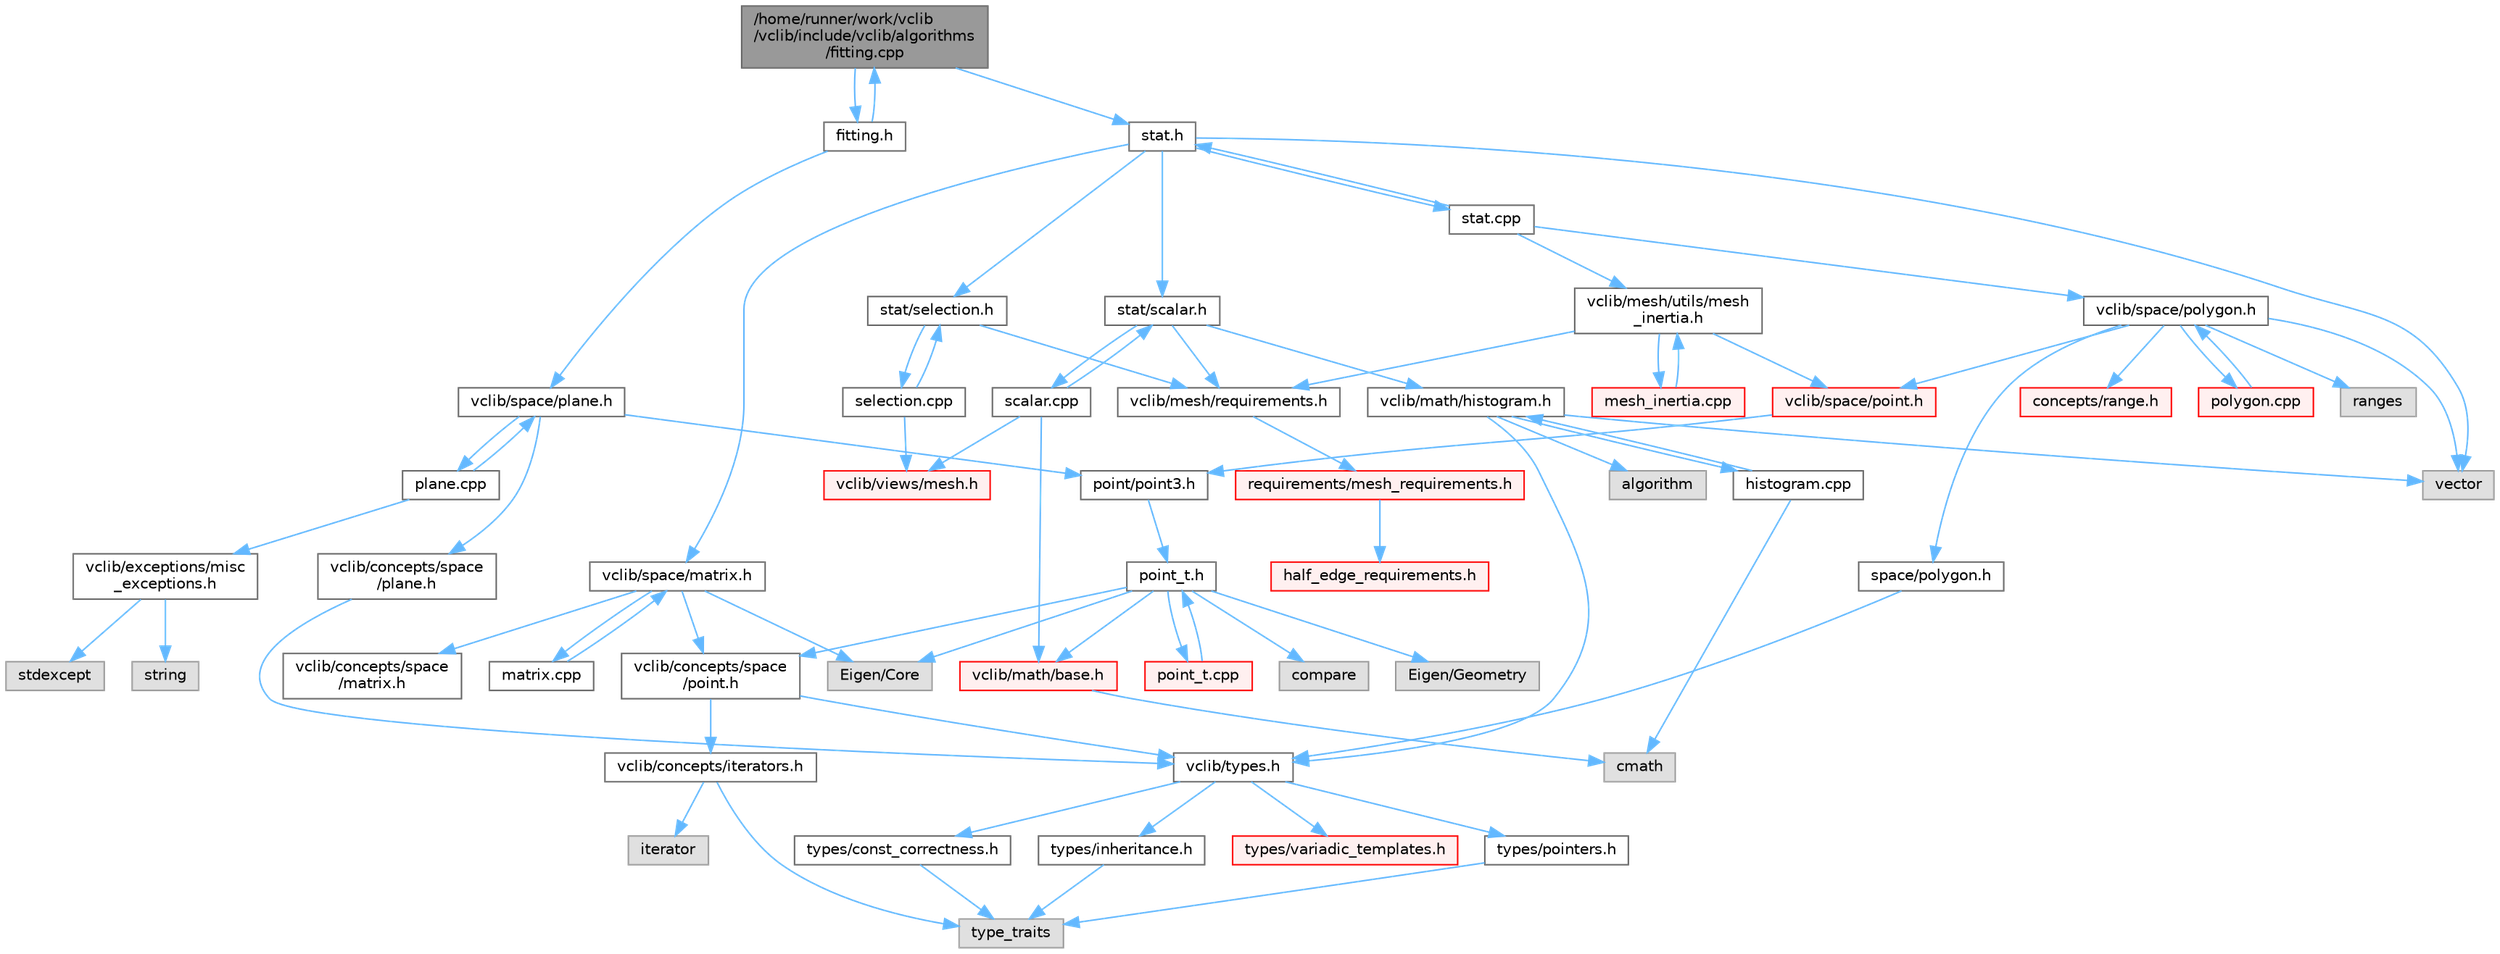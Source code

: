 digraph "/home/runner/work/vclib/vclib/include/vclib/algorithms/fitting.cpp"
{
 // LATEX_PDF_SIZE
  bgcolor="transparent";
  edge [fontname=Helvetica,fontsize=10,labelfontname=Helvetica,labelfontsize=10];
  node [fontname=Helvetica,fontsize=10,shape=box,height=0.2,width=0.4];
  Node1 [label="/home/runner/work/vclib\l/vclib/include/vclib/algorithms\l/fitting.cpp",height=0.2,width=0.4,color="gray40", fillcolor="grey60", style="filled", fontcolor="black",tooltip=" "];
  Node1 -> Node2 [color="steelblue1",style="solid"];
  Node2 [label="fitting.h",height=0.2,width=0.4,color="grey40", fillcolor="white", style="filled",URL="$fitting_8h.html",tooltip=" "];
  Node2 -> Node3 [color="steelblue1",style="solid"];
  Node3 [label="vclib/space/plane.h",height=0.2,width=0.4,color="grey40", fillcolor="white", style="filled",URL="$space_2plane_8h.html",tooltip=" "];
  Node3 -> Node4 [color="steelblue1",style="solid"];
  Node4 [label="vclib/concepts/space\l/plane.h",height=0.2,width=0.4,color="grey40", fillcolor="white", style="filled",URL="$concepts_2space_2plane_8h.html",tooltip=" "];
  Node4 -> Node5 [color="steelblue1",style="solid"];
  Node5 [label="vclib/types.h",height=0.2,width=0.4,color="grey40", fillcolor="white", style="filled",URL="$types_8h.html",tooltip=" "];
  Node5 -> Node6 [color="steelblue1",style="solid"];
  Node6 [label="types/const_correctness.h",height=0.2,width=0.4,color="grey40", fillcolor="white", style="filled",URL="$types_2const__correctness_8h.html",tooltip=" "];
  Node6 -> Node7 [color="steelblue1",style="solid"];
  Node7 [label="type_traits",height=0.2,width=0.4,color="grey60", fillcolor="#E0E0E0", style="filled",tooltip=" "];
  Node5 -> Node8 [color="steelblue1",style="solid"];
  Node8 [label="types/inheritance.h",height=0.2,width=0.4,color="grey40", fillcolor="white", style="filled",URL="$inheritance_8h.html",tooltip=" "];
  Node8 -> Node7 [color="steelblue1",style="solid"];
  Node5 -> Node9 [color="steelblue1",style="solid"];
  Node9 [label="types/pointers.h",height=0.2,width=0.4,color="grey40", fillcolor="white", style="filled",URL="$types_2pointers_8h.html",tooltip=" "];
  Node9 -> Node7 [color="steelblue1",style="solid"];
  Node5 -> Node10 [color="steelblue1",style="solid"];
  Node10 [label="types/variadic_templates.h",height=0.2,width=0.4,color="red", fillcolor="#FFF0F0", style="filled",URL="$variadic__templates_8h.html",tooltip=" "];
  Node3 -> Node16 [color="steelblue1",style="solid"];
  Node16 [label="point/point3.h",height=0.2,width=0.4,color="grey40", fillcolor="white", style="filled",URL="$point3_8h.html",tooltip=" "];
  Node16 -> Node17 [color="steelblue1",style="solid"];
  Node17 [label="point_t.h",height=0.2,width=0.4,color="grey40", fillcolor="white", style="filled",URL="$point__t_8h.html",tooltip=" "];
  Node17 -> Node18 [color="steelblue1",style="solid"];
  Node18 [label="compare",height=0.2,width=0.4,color="grey60", fillcolor="#E0E0E0", style="filled",tooltip=" "];
  Node17 -> Node19 [color="steelblue1",style="solid"];
  Node19 [label="Eigen/Core",height=0.2,width=0.4,color="grey60", fillcolor="#E0E0E0", style="filled",tooltip=" "];
  Node17 -> Node20 [color="steelblue1",style="solid"];
  Node20 [label="Eigen/Geometry",height=0.2,width=0.4,color="grey60", fillcolor="#E0E0E0", style="filled",tooltip=" "];
  Node17 -> Node21 [color="steelblue1",style="solid"];
  Node21 [label="vclib/concepts/space\l/point.h",height=0.2,width=0.4,color="grey40", fillcolor="white", style="filled",URL="$concepts_2space_2point_8h.html",tooltip=" "];
  Node21 -> Node22 [color="steelblue1",style="solid"];
  Node22 [label="vclib/concepts/iterators.h",height=0.2,width=0.4,color="grey40", fillcolor="white", style="filled",URL="$concepts_2iterators_8h.html",tooltip=" "];
  Node22 -> Node23 [color="steelblue1",style="solid"];
  Node23 [label="iterator",height=0.2,width=0.4,color="grey60", fillcolor="#E0E0E0", style="filled",tooltip=" "];
  Node22 -> Node7 [color="steelblue1",style="solid"];
  Node21 -> Node5 [color="steelblue1",style="solid"];
  Node17 -> Node24 [color="steelblue1",style="solid"];
  Node24 [label="vclib/math/base.h",height=0.2,width=0.4,color="red", fillcolor="#FFF0F0", style="filled",URL="$math_2base_8h.html",tooltip=" "];
  Node24 -> Node25 [color="steelblue1",style="solid"];
  Node25 [label="cmath",height=0.2,width=0.4,color="grey60", fillcolor="#E0E0E0", style="filled",tooltip=" "];
  Node17 -> Node27 [color="steelblue1",style="solid"];
  Node27 [label="point_t.cpp",height=0.2,width=0.4,color="red", fillcolor="#FFF0F0", style="filled",URL="$point__t_8cpp.html",tooltip=" "];
  Node27 -> Node17 [color="steelblue1",style="solid"];
  Node3 -> Node30 [color="steelblue1",style="solid"];
  Node30 [label="plane.cpp",height=0.2,width=0.4,color="grey40", fillcolor="white", style="filled",URL="$plane_8cpp.html",tooltip=" "];
  Node30 -> Node3 [color="steelblue1",style="solid"];
  Node30 -> Node31 [color="steelblue1",style="solid"];
  Node31 [label="vclib/exceptions/misc\l_exceptions.h",height=0.2,width=0.4,color="grey40", fillcolor="white", style="filled",URL="$misc__exceptions_8h.html",tooltip=" "];
  Node31 -> Node32 [color="steelblue1",style="solid"];
  Node32 [label="stdexcept",height=0.2,width=0.4,color="grey60", fillcolor="#E0E0E0", style="filled",tooltip=" "];
  Node31 -> Node33 [color="steelblue1",style="solid"];
  Node33 [label="string",height=0.2,width=0.4,color="grey60", fillcolor="#E0E0E0", style="filled",tooltip=" "];
  Node2 -> Node1 [color="steelblue1",style="solid"];
  Node1 -> Node34 [color="steelblue1",style="solid"];
  Node34 [label="stat.h",height=0.2,width=0.4,color="grey40", fillcolor="white", style="filled",URL="$stat_8h.html",tooltip=" "];
  Node34 -> Node35 [color="steelblue1",style="solid"];
  Node35 [label="vector",height=0.2,width=0.4,color="grey60", fillcolor="#E0E0E0", style="filled",tooltip=" "];
  Node34 -> Node36 [color="steelblue1",style="solid"];
  Node36 [label="vclib/space/matrix.h",height=0.2,width=0.4,color="grey40", fillcolor="white", style="filled",URL="$space_2matrix_8h.html",tooltip=" "];
  Node36 -> Node19 [color="steelblue1",style="solid"];
  Node36 -> Node37 [color="steelblue1",style="solid"];
  Node37 [label="vclib/concepts/space\l/matrix.h",height=0.2,width=0.4,color="grey40", fillcolor="white", style="filled",URL="$concepts_2space_2matrix_8h.html",tooltip=" "];
  Node36 -> Node21 [color="steelblue1",style="solid"];
  Node36 -> Node38 [color="steelblue1",style="solid"];
  Node38 [label="matrix.cpp",height=0.2,width=0.4,color="grey40", fillcolor="white", style="filled",URL="$matrix_8cpp.html",tooltip=" "];
  Node38 -> Node36 [color="steelblue1",style="solid"];
  Node34 -> Node39 [color="steelblue1",style="solid"];
  Node39 [label="stat/scalar.h",height=0.2,width=0.4,color="grey40", fillcolor="white", style="filled",URL="$algorithms_2stat_2scalar_8h.html",tooltip=" "];
  Node39 -> Node40 [color="steelblue1",style="solid"];
  Node40 [label="vclib/math/histogram.h",height=0.2,width=0.4,color="grey40", fillcolor="white", style="filled",URL="$histogram_8h.html",tooltip=" "];
  Node40 -> Node41 [color="steelblue1",style="solid"];
  Node41 [label="algorithm",height=0.2,width=0.4,color="grey60", fillcolor="#E0E0E0", style="filled",tooltip=" "];
  Node40 -> Node35 [color="steelblue1",style="solid"];
  Node40 -> Node5 [color="steelblue1",style="solid"];
  Node40 -> Node42 [color="steelblue1",style="solid"];
  Node42 [label="histogram.cpp",height=0.2,width=0.4,color="grey40", fillcolor="white", style="filled",URL="$histogram_8cpp.html",tooltip=" "];
  Node42 -> Node40 [color="steelblue1",style="solid"];
  Node42 -> Node25 [color="steelblue1",style="solid"];
  Node39 -> Node43 [color="steelblue1",style="solid"];
  Node43 [label="vclib/mesh/requirements.h",height=0.2,width=0.4,color="grey40", fillcolor="white", style="filled",URL="$requirements_8h.html",tooltip=" "];
  Node43 -> Node44 [color="steelblue1",style="solid"];
  Node44 [label="requirements/mesh_requirements.h",height=0.2,width=0.4,color="red", fillcolor="#FFF0F0", style="filled",URL="$mesh__requirements_8h.html",tooltip=" "];
  Node44 -> Node45 [color="steelblue1",style="solid"];
  Node45 [label="half_edge_requirements.h",height=0.2,width=0.4,color="red", fillcolor="#FFF0F0", style="filled",URL="$half__edge__requirements_8h.html",tooltip=" "];
  Node39 -> Node191 [color="steelblue1",style="solid"];
  Node191 [label="scalar.cpp",height=0.2,width=0.4,color="grey40", fillcolor="white", style="filled",URL="$algorithms_2stat_2scalar_8cpp.html",tooltip=" "];
  Node191 -> Node39 [color="steelblue1",style="solid"];
  Node191 -> Node24 [color="steelblue1",style="solid"];
  Node191 -> Node192 [color="steelblue1",style="solid"];
  Node192 [label="vclib/views/mesh.h",height=0.2,width=0.4,color="red", fillcolor="#FFF0F0", style="filled",URL="$views_2mesh_8h.html",tooltip=" "];
  Node34 -> Node220 [color="steelblue1",style="solid"];
  Node220 [label="stat/selection.h",height=0.2,width=0.4,color="grey40", fillcolor="white", style="filled",URL="$algorithms_2stat_2selection_8h.html",tooltip=" "];
  Node220 -> Node43 [color="steelblue1",style="solid"];
  Node220 -> Node221 [color="steelblue1",style="solid"];
  Node221 [label="selection.cpp",height=0.2,width=0.4,color="grey40", fillcolor="white", style="filled",URL="$stat_2selection_8cpp.html",tooltip=" "];
  Node221 -> Node220 [color="steelblue1",style="solid"];
  Node221 -> Node192 [color="steelblue1",style="solid"];
  Node34 -> Node222 [color="steelblue1",style="solid"];
  Node222 [label="stat.cpp",height=0.2,width=0.4,color="grey40", fillcolor="white", style="filled",URL="$stat_8cpp.html",tooltip=" "];
  Node222 -> Node34 [color="steelblue1",style="solid"];
  Node222 -> Node223 [color="steelblue1",style="solid"];
  Node223 [label="vclib/mesh/utils/mesh\l_inertia.h",height=0.2,width=0.4,color="grey40", fillcolor="white", style="filled",URL="$mesh__inertia_8h.html",tooltip=" "];
  Node223 -> Node43 [color="steelblue1",style="solid"];
  Node223 -> Node59 [color="steelblue1",style="solid"];
  Node59 [label="vclib/space/point.h",height=0.2,width=0.4,color="red", fillcolor="#FFF0F0", style="filled",URL="$space_2point_8h.html",tooltip=" "];
  Node59 -> Node16 [color="steelblue1",style="solid"];
  Node223 -> Node224 [color="steelblue1",style="solid"];
  Node224 [label="mesh_inertia.cpp",height=0.2,width=0.4,color="red", fillcolor="#FFF0F0", style="filled",URL="$mesh__inertia_8cpp.html",tooltip=" "];
  Node224 -> Node223 [color="steelblue1",style="solid"];
  Node222 -> Node228 [color="steelblue1",style="solid"];
  Node228 [label="vclib/space/polygon.h",height=0.2,width=0.4,color="grey40", fillcolor="white", style="filled",URL="$space_2polygon_8h.html",tooltip=" "];
  Node228 -> Node102 [color="steelblue1",style="solid"];
  Node102 [label="ranges",height=0.2,width=0.4,color="grey60", fillcolor="#E0E0E0", style="filled",tooltip=" "];
  Node228 -> Node35 [color="steelblue1",style="solid"];
  Node228 -> Node206 [color="steelblue1",style="solid"];
  Node206 [label="space/polygon.h",height=0.2,width=0.4,color="grey40", fillcolor="white", style="filled",URL="$concepts_2space_2polygon_8h.html",tooltip=" "];
  Node206 -> Node5 [color="steelblue1",style="solid"];
  Node228 -> Node199 [color="steelblue1",style="solid"];
  Node199 [label="concepts/range.h",height=0.2,width=0.4,color="red", fillcolor="#FFF0F0", style="filled",URL="$range_8h.html",tooltip=" "];
  Node228 -> Node59 [color="steelblue1",style="solid"];
  Node228 -> Node229 [color="steelblue1",style="solid"];
  Node229 [label="polygon.cpp",height=0.2,width=0.4,color="red", fillcolor="#FFF0F0", style="filled",URL="$polygon_8cpp.html",tooltip=" "];
  Node229 -> Node228 [color="steelblue1",style="solid"];
}
